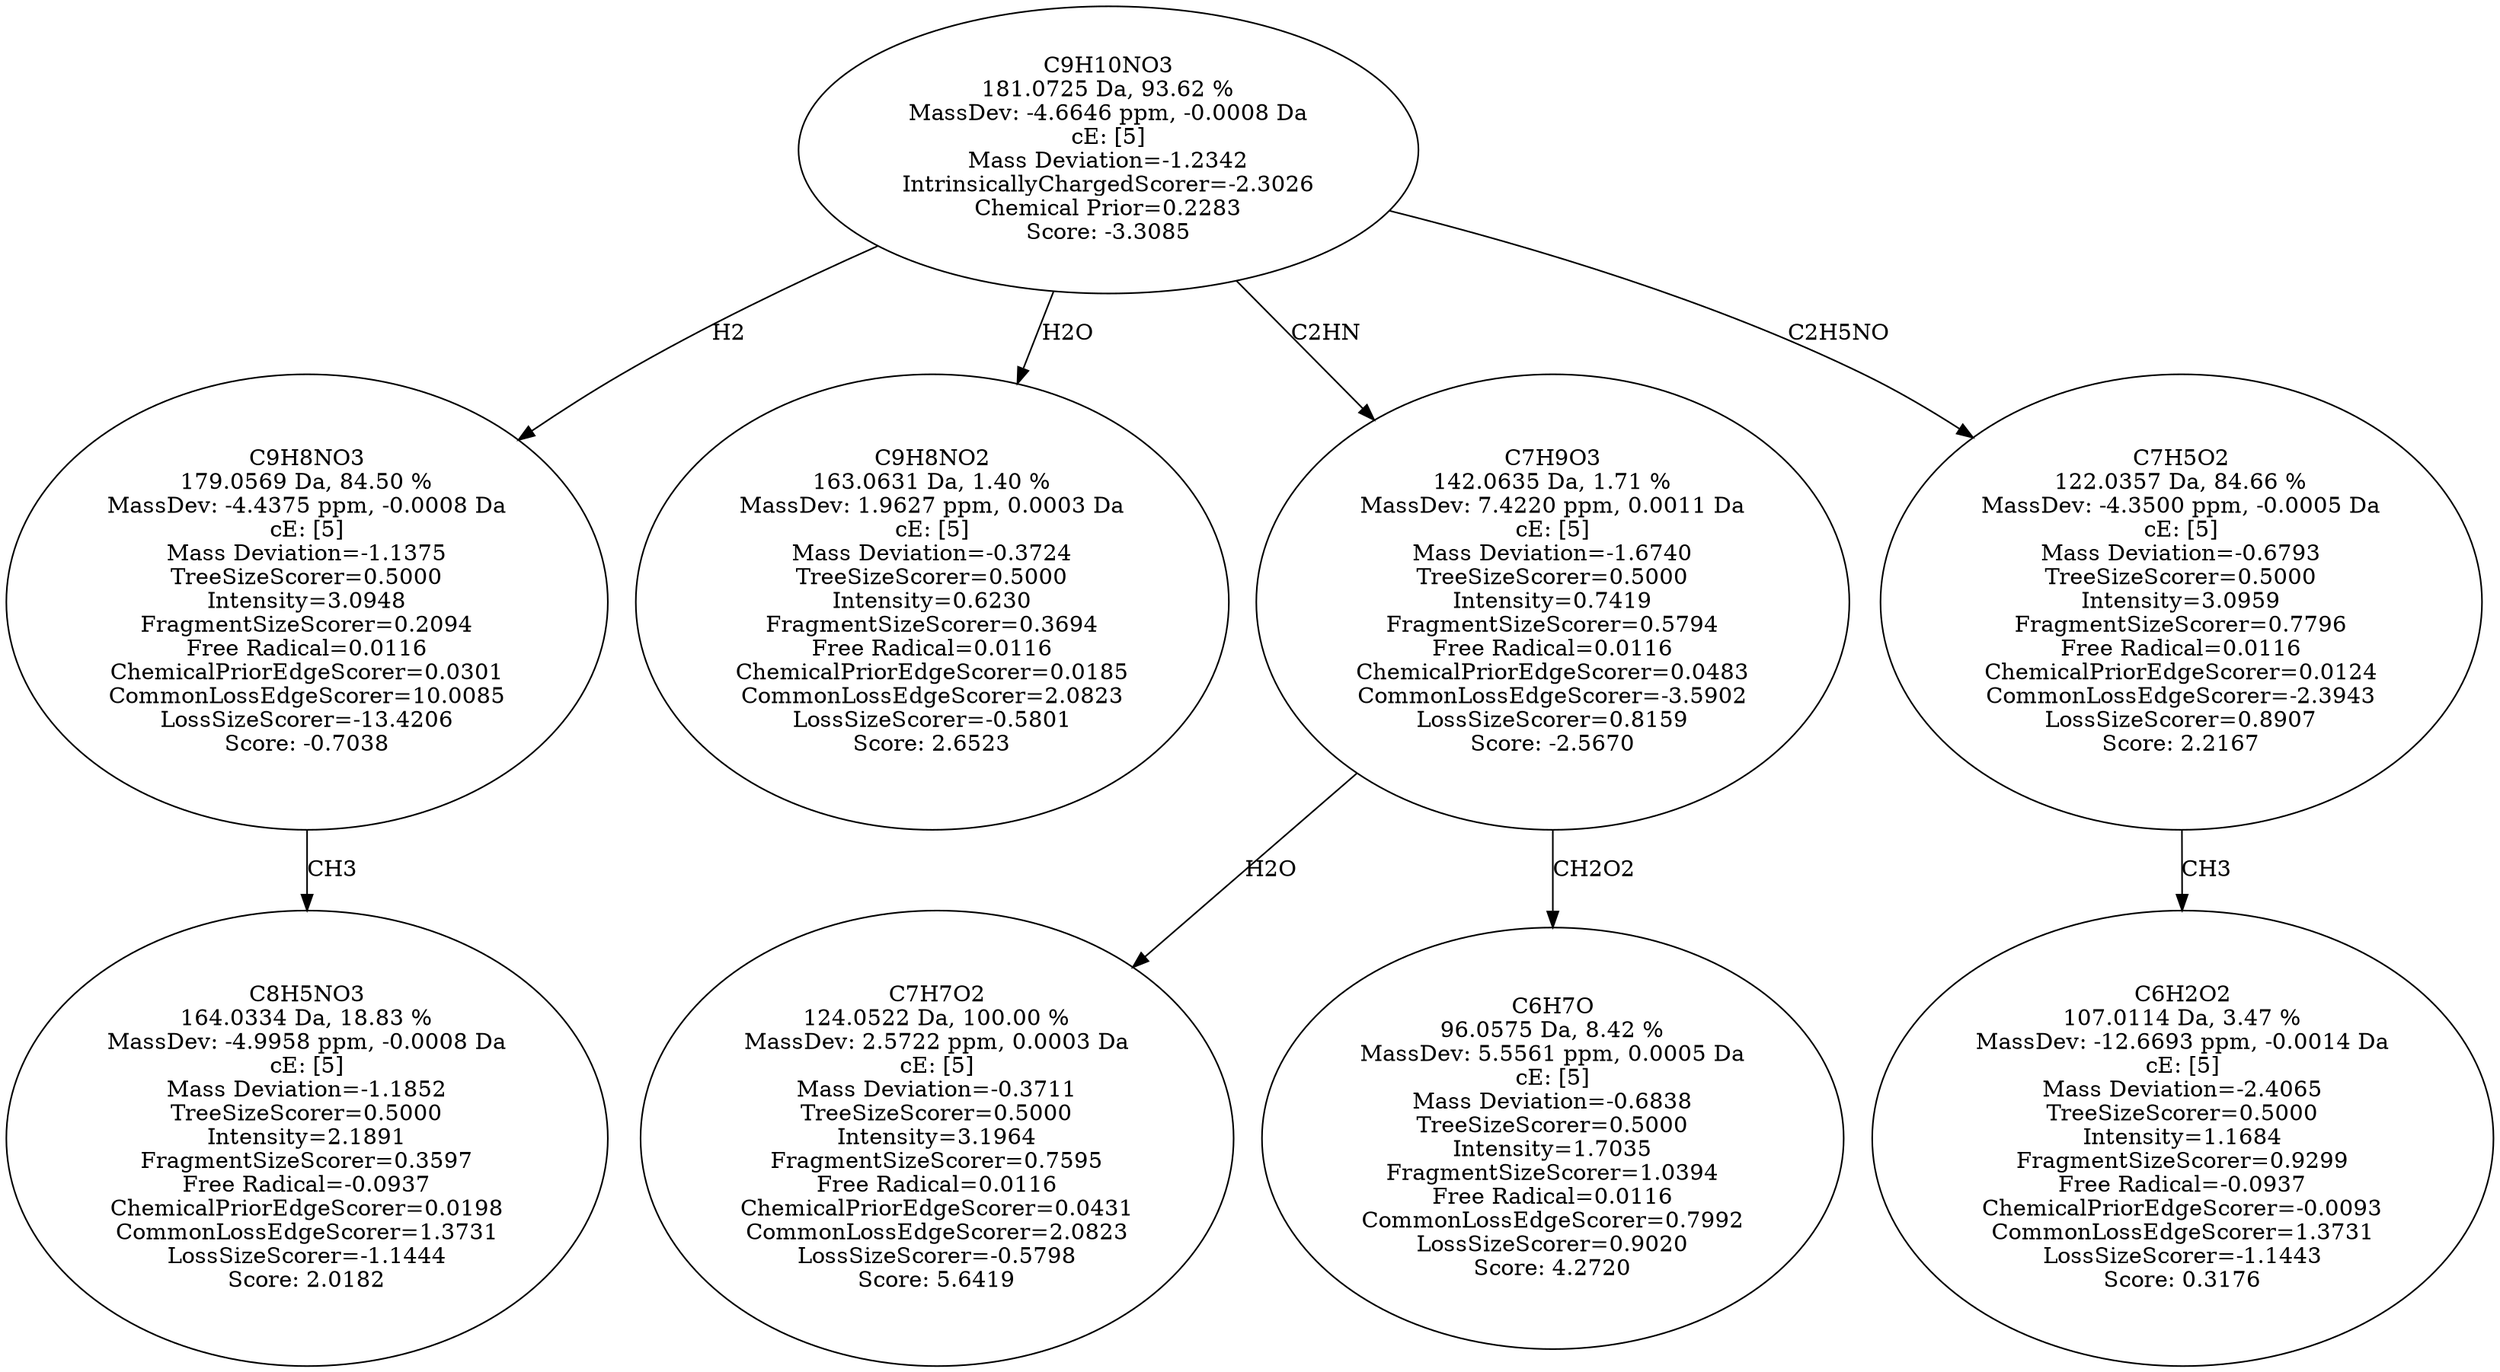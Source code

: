 strict digraph {
v1 [label="C8H5NO3\n164.0334 Da, 18.83 %\nMassDev: -4.9958 ppm, -0.0008 Da\ncE: [5]\nMass Deviation=-1.1852\nTreeSizeScorer=0.5000\nIntensity=2.1891\nFragmentSizeScorer=0.3597\nFree Radical=-0.0937\nChemicalPriorEdgeScorer=0.0198\nCommonLossEdgeScorer=1.3731\nLossSizeScorer=-1.1444\nScore: 2.0182"];
v2 [label="C9H8NO3\n179.0569 Da, 84.50 %\nMassDev: -4.4375 ppm, -0.0008 Da\ncE: [5]\nMass Deviation=-1.1375\nTreeSizeScorer=0.5000\nIntensity=3.0948\nFragmentSizeScorer=0.2094\nFree Radical=0.0116\nChemicalPriorEdgeScorer=0.0301\nCommonLossEdgeScorer=10.0085\nLossSizeScorer=-13.4206\nScore: -0.7038"];
v3 [label="C9H8NO2\n163.0631 Da, 1.40 %\nMassDev: 1.9627 ppm, 0.0003 Da\ncE: [5]\nMass Deviation=-0.3724\nTreeSizeScorer=0.5000\nIntensity=0.6230\nFragmentSizeScorer=0.3694\nFree Radical=0.0116\nChemicalPriorEdgeScorer=0.0185\nCommonLossEdgeScorer=2.0823\nLossSizeScorer=-0.5801\nScore: 2.6523"];
v4 [label="C7H7O2\n124.0522 Da, 100.00 %\nMassDev: 2.5722 ppm, 0.0003 Da\ncE: [5]\nMass Deviation=-0.3711\nTreeSizeScorer=0.5000\nIntensity=3.1964\nFragmentSizeScorer=0.7595\nFree Radical=0.0116\nChemicalPriorEdgeScorer=0.0431\nCommonLossEdgeScorer=2.0823\nLossSizeScorer=-0.5798\nScore: 5.6419"];
v5 [label="C6H7O\n96.0575 Da, 8.42 %\nMassDev: 5.5561 ppm, 0.0005 Da\ncE: [5]\nMass Deviation=-0.6838\nTreeSizeScorer=0.5000\nIntensity=1.7035\nFragmentSizeScorer=1.0394\nFree Radical=0.0116\nCommonLossEdgeScorer=0.7992\nLossSizeScorer=0.9020\nScore: 4.2720"];
v6 [label="C7H9O3\n142.0635 Da, 1.71 %\nMassDev: 7.4220 ppm, 0.0011 Da\ncE: [5]\nMass Deviation=-1.6740\nTreeSizeScorer=0.5000\nIntensity=0.7419\nFragmentSizeScorer=0.5794\nFree Radical=0.0116\nChemicalPriorEdgeScorer=0.0483\nCommonLossEdgeScorer=-3.5902\nLossSizeScorer=0.8159\nScore: -2.5670"];
v7 [label="C6H2O2\n107.0114 Da, 3.47 %\nMassDev: -12.6693 ppm, -0.0014 Da\ncE: [5]\nMass Deviation=-2.4065\nTreeSizeScorer=0.5000\nIntensity=1.1684\nFragmentSizeScorer=0.9299\nFree Radical=-0.0937\nChemicalPriorEdgeScorer=-0.0093\nCommonLossEdgeScorer=1.3731\nLossSizeScorer=-1.1443\nScore: 0.3176"];
v8 [label="C7H5O2\n122.0357 Da, 84.66 %\nMassDev: -4.3500 ppm, -0.0005 Da\ncE: [5]\nMass Deviation=-0.6793\nTreeSizeScorer=0.5000\nIntensity=3.0959\nFragmentSizeScorer=0.7796\nFree Radical=0.0116\nChemicalPriorEdgeScorer=0.0124\nCommonLossEdgeScorer=-2.3943\nLossSizeScorer=0.8907\nScore: 2.2167"];
v9 [label="C9H10NO3\n181.0725 Da, 93.62 %\nMassDev: -4.6646 ppm, -0.0008 Da\ncE: [5]\nMass Deviation=-1.2342\nIntrinsicallyChargedScorer=-2.3026\nChemical Prior=0.2283\nScore: -3.3085"];
v2 -> v1 [label="CH3"];
v9 -> v2 [label="H2"];
v9 -> v3 [label="H2O"];
v6 -> v4 [label="H2O"];
v6 -> v5 [label="CH2O2"];
v9 -> v6 [label="C2HN"];
v8 -> v7 [label="CH3"];
v9 -> v8 [label="C2H5NO"];
}